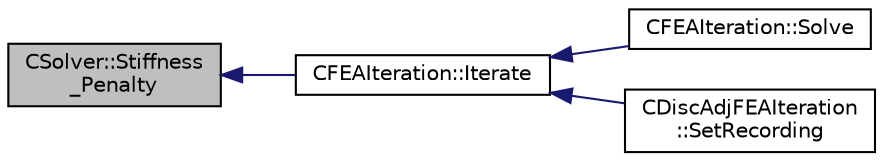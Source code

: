 digraph "CSolver::Stiffness_Penalty"
{
  edge [fontname="Helvetica",fontsize="10",labelfontname="Helvetica",labelfontsize="10"];
  node [fontname="Helvetica",fontsize="10",shape=record];
  rankdir="LR";
  Node5508 [label="CSolver::Stiffness\l_Penalty",height=0.2,width=0.4,color="black", fillcolor="grey75", style="filled", fontcolor="black"];
  Node5508 -> Node5509 [dir="back",color="midnightblue",fontsize="10",style="solid",fontname="Helvetica"];
  Node5509 [label="CFEAIteration::Iterate",height=0.2,width=0.4,color="black", fillcolor="white", style="filled",URL="$class_c_f_e_a_iteration.html#af34a9ca7d54a7b4c31ad4fb1a487a158",tooltip="Perform a single iteration for structural analysis using the Finite Element Method. "];
  Node5509 -> Node5510 [dir="back",color="midnightblue",fontsize="10",style="solid",fontname="Helvetica"];
  Node5510 [label="CFEAIteration::Solve",height=0.2,width=0.4,color="black", fillcolor="white", style="filled",URL="$class_c_f_e_a_iteration.html#a93300b80aae492f8f966c16652e83e08",tooltip="Iterate the structural system for a number of Inner_Iter iterations. "];
  Node5509 -> Node5511 [dir="back",color="midnightblue",fontsize="10",style="solid",fontname="Helvetica"];
  Node5511 [label="CDiscAdjFEAIteration\l::SetRecording",height=0.2,width=0.4,color="black", fillcolor="white", style="filled",URL="$class_c_disc_adj_f_e_a_iteration.html#ad5f0dcb01d13560ce5245301646dc3bd",tooltip="Record a single iteration of the direct FEM system. "];
}
